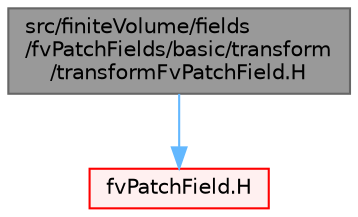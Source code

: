 digraph "src/finiteVolume/fields/fvPatchFields/basic/transform/transformFvPatchField.H"
{
 // LATEX_PDF_SIZE
  bgcolor="transparent";
  edge [fontname=Helvetica,fontsize=10,labelfontname=Helvetica,labelfontsize=10];
  node [fontname=Helvetica,fontsize=10,shape=box,height=0.2,width=0.4];
  Node1 [id="Node000001",label="src/finiteVolume/fields\l/fvPatchFields/basic/transform\l/transformFvPatchField.H",height=0.2,width=0.4,color="gray40", fillcolor="grey60", style="filled", fontcolor="black",tooltip=" "];
  Node1 -> Node2 [id="edge1_Node000001_Node000002",color="steelblue1",style="solid",tooltip=" "];
  Node2 [id="Node000002",label="fvPatchField.H",height=0.2,width=0.4,color="red", fillcolor="#FFF0F0", style="filled",URL="$fvPatchField_8H.html",tooltip=" "];
}
